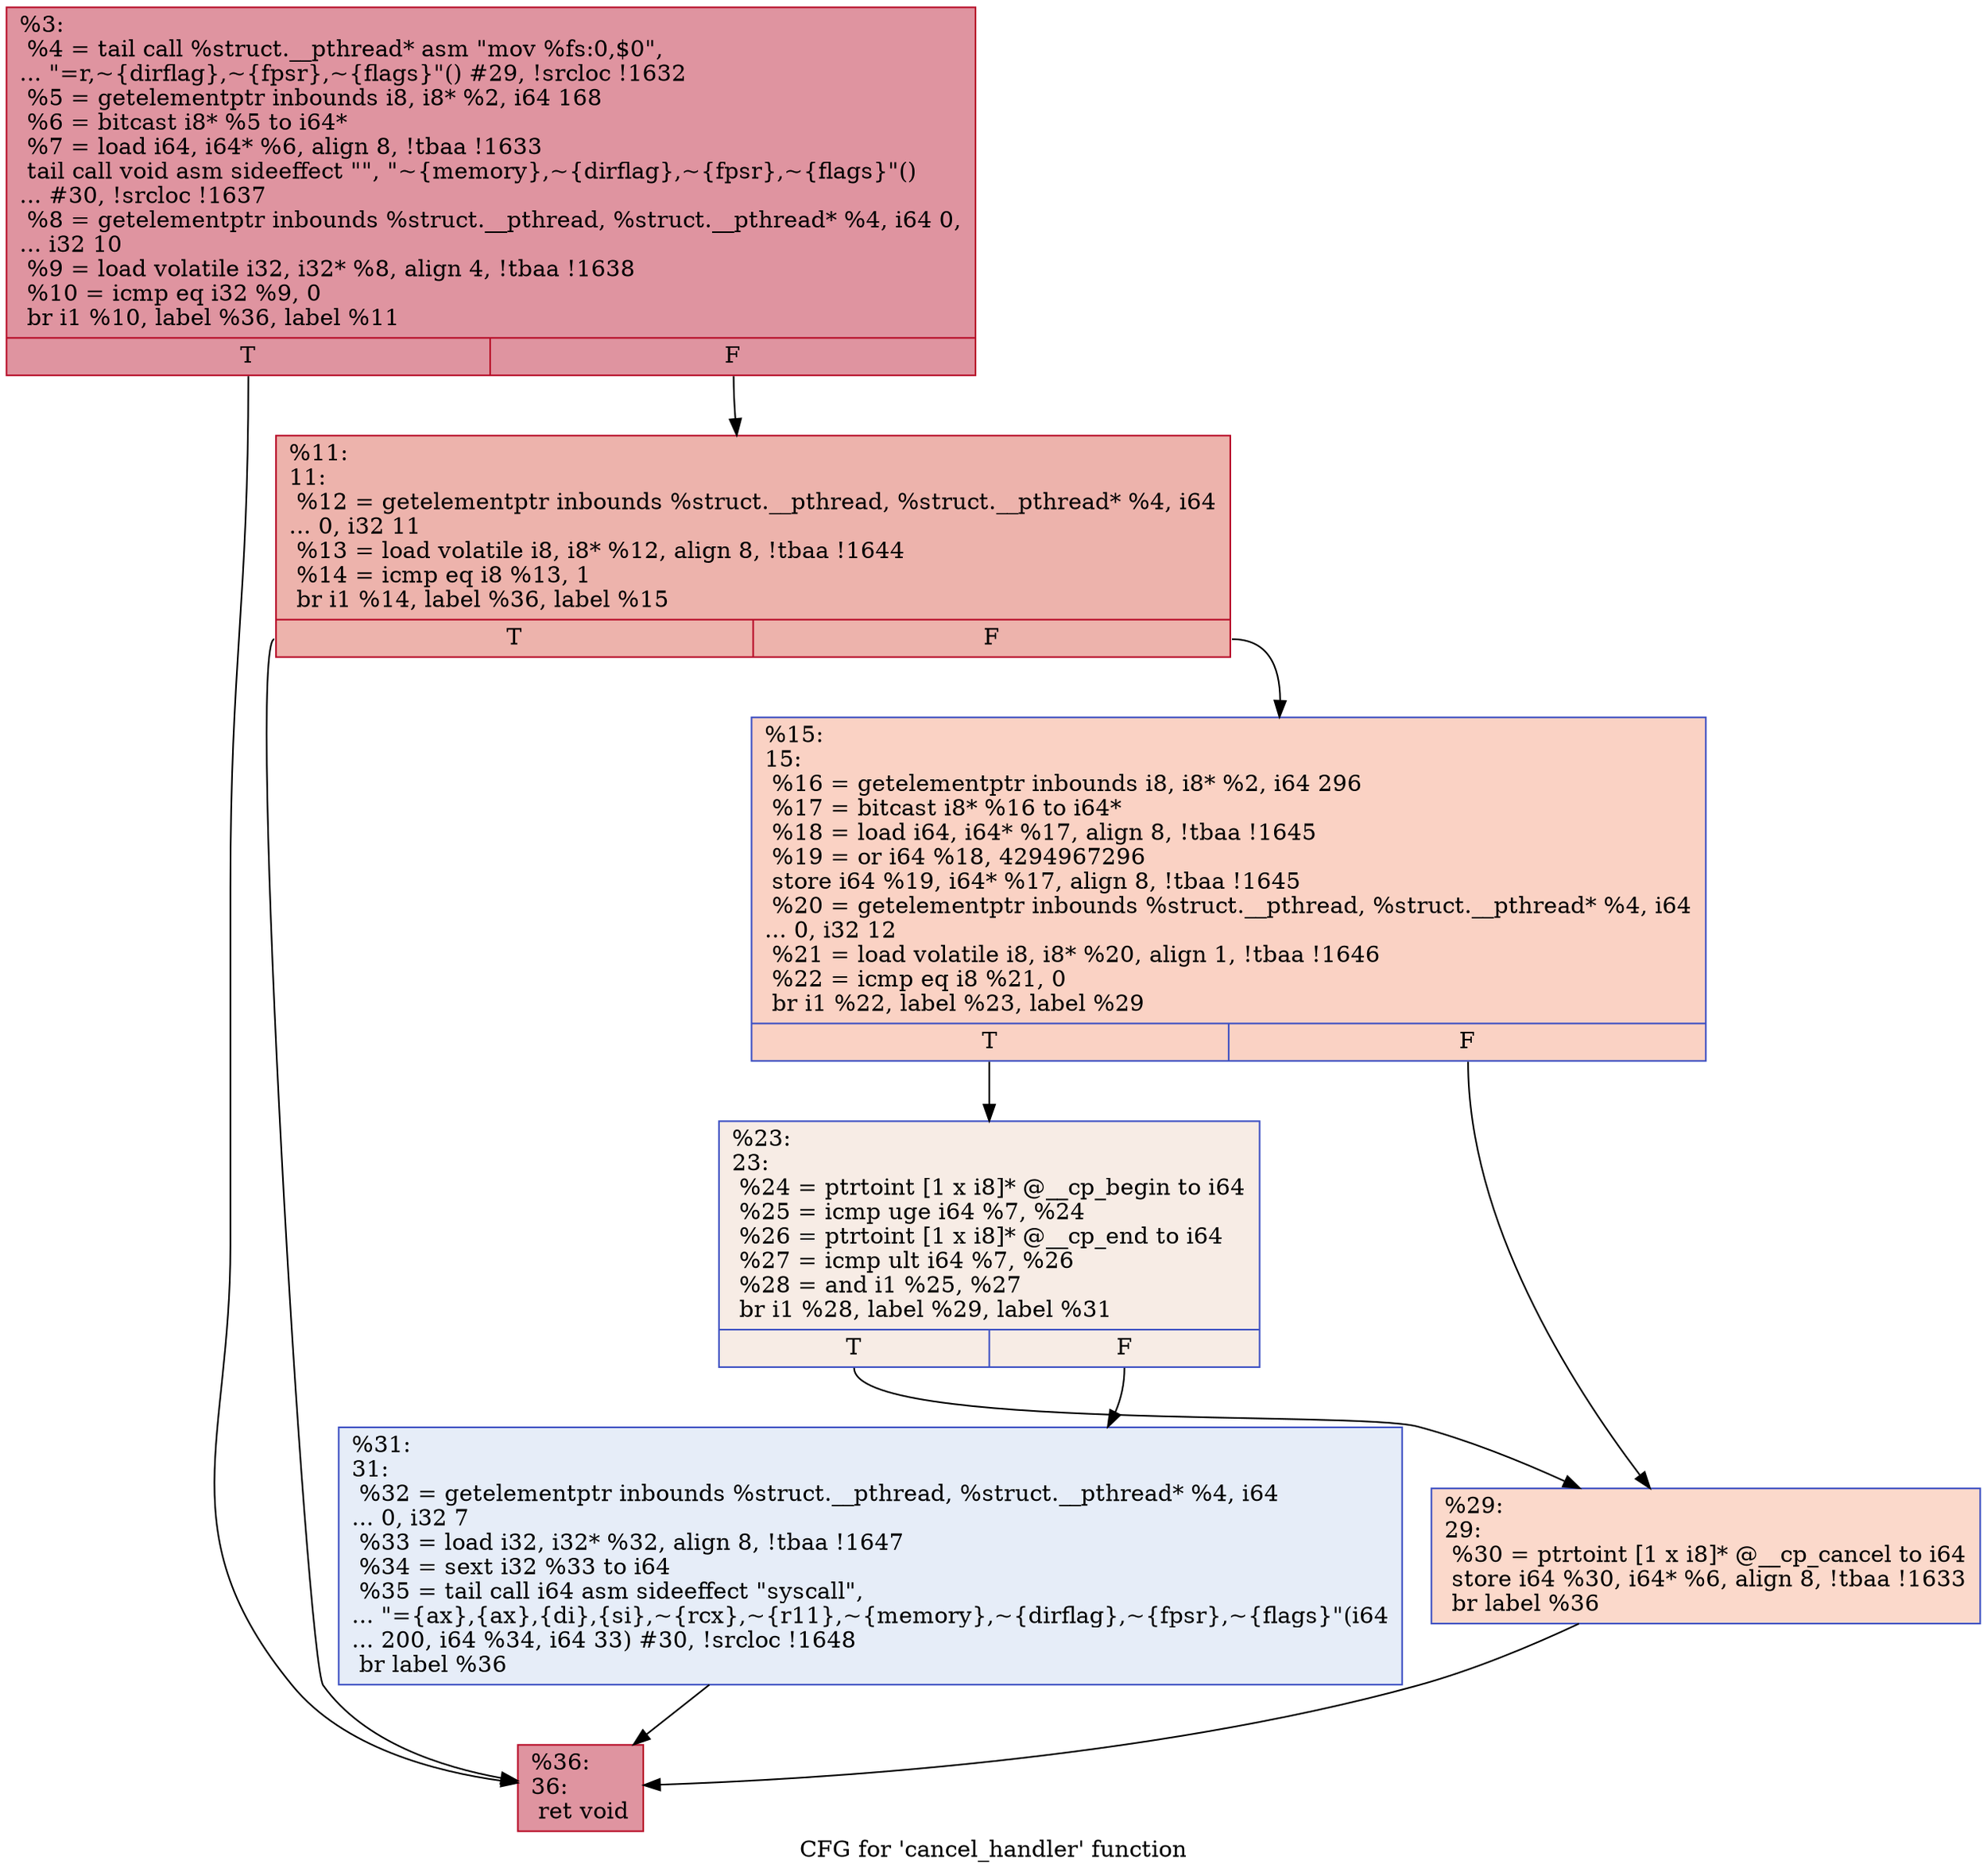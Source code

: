 digraph "CFG for 'cancel_handler' function" {
	label="CFG for 'cancel_handler' function";

	Node0x155c040 [shape=record,color="#b70d28ff", style=filled, fillcolor="#b70d2870",label="{%3:\l  %4 = tail call %struct.__pthread* asm \"mov %fs:0,$0\",\l... \"=r,~\{dirflag\},~\{fpsr\},~\{flags\}\"() #29, !srcloc !1632\l  %5 = getelementptr inbounds i8, i8* %2, i64 168\l  %6 = bitcast i8* %5 to i64*\l  %7 = load i64, i64* %6, align 8, !tbaa !1633\l  tail call void asm sideeffect \"\", \"~\{memory\},~\{dirflag\},~\{fpsr\},~\{flags\}\"()\l... #30, !srcloc !1637\l  %8 = getelementptr inbounds %struct.__pthread, %struct.__pthread* %4, i64 0,\l... i32 10\l  %9 = load volatile i32, i32* %8, align 4, !tbaa !1638\l  %10 = icmp eq i32 %9, 0\l  br i1 %10, label %36, label %11\l|{<s0>T|<s1>F}}"];
	Node0x155c040:s0 -> Node0x155c3e0;
	Node0x155c040:s1 -> Node0x155c250;
	Node0x155c250 [shape=record,color="#b70d28ff", style=filled, fillcolor="#d6524470",label="{%11:\l11:                                               \l  %12 = getelementptr inbounds %struct.__pthread, %struct.__pthread* %4, i64\l... 0, i32 11\l  %13 = load volatile i8, i8* %12, align 8, !tbaa !1644\l  %14 = icmp eq i8 %13, 1\l  br i1 %14, label %36, label %15\l|{<s0>T|<s1>F}}"];
	Node0x155c250:s0 -> Node0x155c3e0;
	Node0x155c250:s1 -> Node0x155c2a0;
	Node0x155c2a0 [shape=record,color="#3d50c3ff", style=filled, fillcolor="#f4987a70",label="{%15:\l15:                                               \l  %16 = getelementptr inbounds i8, i8* %2, i64 296\l  %17 = bitcast i8* %16 to i64*\l  %18 = load i64, i64* %17, align 8, !tbaa !1645\l  %19 = or i64 %18, 4294967296\l  store i64 %19, i64* %17, align 8, !tbaa !1645\l  %20 = getelementptr inbounds %struct.__pthread, %struct.__pthread* %4, i64\l... 0, i32 12\l  %21 = load volatile i8, i8* %20, align 1, !tbaa !1646\l  %22 = icmp eq i8 %21, 0\l  br i1 %22, label %23, label %29\l|{<s0>T|<s1>F}}"];
	Node0x155c2a0:s0 -> Node0x155c2f0;
	Node0x155c2a0:s1 -> Node0x155c340;
	Node0x155c2f0 [shape=record,color="#3d50c3ff", style=filled, fillcolor="#ecd3c570",label="{%23:\l23:                                               \l  %24 = ptrtoint [1 x i8]* @__cp_begin to i64\l  %25 = icmp uge i64 %7, %24\l  %26 = ptrtoint [1 x i8]* @__cp_end to i64\l  %27 = icmp ult i64 %7, %26\l  %28 = and i1 %25, %27\l  br i1 %28, label %29, label %31\l|{<s0>T|<s1>F}}"];
	Node0x155c2f0:s0 -> Node0x155c340;
	Node0x155c2f0:s1 -> Node0x155c390;
	Node0x155c340 [shape=record,color="#3d50c3ff", style=filled, fillcolor="#f7a88970",label="{%29:\l29:                                               \l  %30 = ptrtoint [1 x i8]* @__cp_cancel to i64\l  store i64 %30, i64* %6, align 8, !tbaa !1633\l  br label %36\l}"];
	Node0x155c340 -> Node0x155c3e0;
	Node0x155c390 [shape=record,color="#3d50c3ff", style=filled, fillcolor="#c7d7f070",label="{%31:\l31:                                               \l  %32 = getelementptr inbounds %struct.__pthread, %struct.__pthread* %4, i64\l... 0, i32 7\l  %33 = load i32, i32* %32, align 8, !tbaa !1647\l  %34 = sext i32 %33 to i64\l  %35 = tail call i64 asm sideeffect \"syscall\",\l... \"=\{ax\},\{ax\},\{di\},\{si\},~\{rcx\},~\{r11\},~\{memory\},~\{dirflag\},~\{fpsr\},~\{flags\}\"(i64\l... 200, i64 %34, i64 33) #30, !srcloc !1648\l  br label %36\l}"];
	Node0x155c390 -> Node0x155c3e0;
	Node0x155c3e0 [shape=record,color="#b70d28ff", style=filled, fillcolor="#b70d2870",label="{%36:\l36:                                               \l  ret void\l}"];
}
